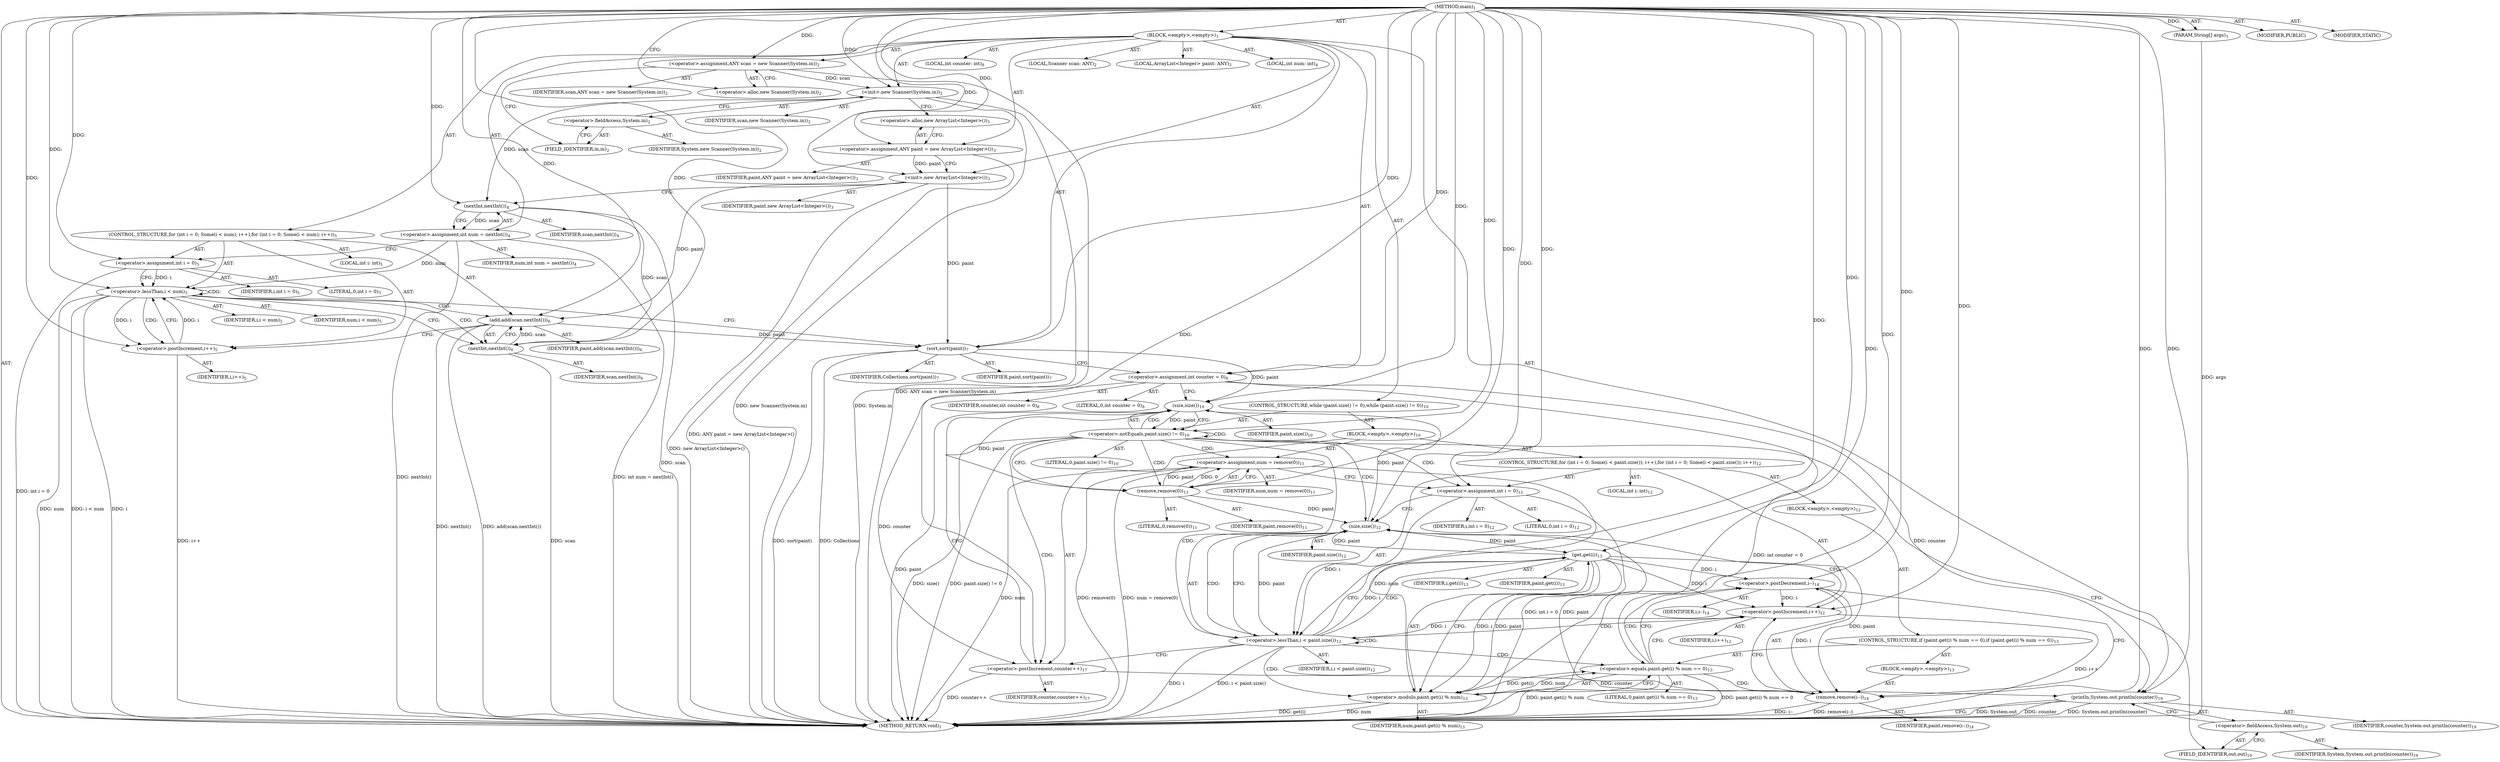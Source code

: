 digraph "main" {  
"21" [label = <(METHOD,main)<SUB>1</SUB>> ]
"22" [label = <(PARAM,String[] args)<SUB>1</SUB>> ]
"23" [label = <(BLOCK,&lt;empty&gt;,&lt;empty&gt;)<SUB>1</SUB>> ]
"4" [label = <(LOCAL,Scanner scan: ANY)<SUB>2</SUB>> ]
"24" [label = <(&lt;operator&gt;.assignment,ANY scan = new Scanner(System.in))<SUB>2</SUB>> ]
"25" [label = <(IDENTIFIER,scan,ANY scan = new Scanner(System.in))<SUB>2</SUB>> ]
"26" [label = <(&lt;operator&gt;.alloc,new Scanner(System.in))<SUB>2</SUB>> ]
"27" [label = <(&lt;init&gt;,new Scanner(System.in))<SUB>2</SUB>> ]
"3" [label = <(IDENTIFIER,scan,new Scanner(System.in))<SUB>2</SUB>> ]
"28" [label = <(&lt;operator&gt;.fieldAccess,System.in)<SUB>2</SUB>> ]
"29" [label = <(IDENTIFIER,System,new Scanner(System.in))<SUB>2</SUB>> ]
"30" [label = <(FIELD_IDENTIFIER,in,in)<SUB>2</SUB>> ]
"6" [label = <(LOCAL,ArrayList&lt;Integer&gt; paint: ANY)<SUB>3</SUB>> ]
"31" [label = <(&lt;operator&gt;.assignment,ANY paint = new ArrayList&lt;Integer&gt;())<SUB>3</SUB>> ]
"32" [label = <(IDENTIFIER,paint,ANY paint = new ArrayList&lt;Integer&gt;())<SUB>3</SUB>> ]
"33" [label = <(&lt;operator&gt;.alloc,new ArrayList&lt;Integer&gt;())<SUB>3</SUB>> ]
"34" [label = <(&lt;init&gt;,new ArrayList&lt;Integer&gt;())<SUB>3</SUB>> ]
"5" [label = <(IDENTIFIER,paint,new ArrayList&lt;Integer&gt;())<SUB>3</SUB>> ]
"35" [label = <(LOCAL,int num: int)<SUB>4</SUB>> ]
"36" [label = <(&lt;operator&gt;.assignment,int num = nextInt())<SUB>4</SUB>> ]
"37" [label = <(IDENTIFIER,num,int num = nextInt())<SUB>4</SUB>> ]
"38" [label = <(nextInt,nextInt())<SUB>4</SUB>> ]
"39" [label = <(IDENTIFIER,scan,nextInt())<SUB>4</SUB>> ]
"40" [label = <(CONTROL_STRUCTURE,for (int i = 0; Some(i &lt; num); i++),for (int i = 0; Some(i &lt; num); i++))<SUB>5</SUB>> ]
"41" [label = <(LOCAL,int i: int)<SUB>5</SUB>> ]
"42" [label = <(&lt;operator&gt;.assignment,int i = 0)<SUB>5</SUB>> ]
"43" [label = <(IDENTIFIER,i,int i = 0)<SUB>5</SUB>> ]
"44" [label = <(LITERAL,0,int i = 0)<SUB>5</SUB>> ]
"45" [label = <(&lt;operator&gt;.lessThan,i &lt; num)<SUB>5</SUB>> ]
"46" [label = <(IDENTIFIER,i,i &lt; num)<SUB>5</SUB>> ]
"47" [label = <(IDENTIFIER,num,i &lt; num)<SUB>5</SUB>> ]
"48" [label = <(&lt;operator&gt;.postIncrement,i++)<SUB>5</SUB>> ]
"49" [label = <(IDENTIFIER,i,i++)<SUB>5</SUB>> ]
"50" [label = <(add,add(scan.nextInt()))<SUB>6</SUB>> ]
"51" [label = <(IDENTIFIER,paint,add(scan.nextInt()))<SUB>6</SUB>> ]
"52" [label = <(nextInt,nextInt())<SUB>6</SUB>> ]
"53" [label = <(IDENTIFIER,scan,nextInt())<SUB>6</SUB>> ]
"54" [label = <(sort,sort(paint))<SUB>7</SUB>> ]
"55" [label = <(IDENTIFIER,Collections,sort(paint))<SUB>7</SUB>> ]
"56" [label = <(IDENTIFIER,paint,sort(paint))<SUB>7</SUB>> ]
"57" [label = <(LOCAL,int counter: int)<SUB>8</SUB>> ]
"58" [label = <(&lt;operator&gt;.assignment,int counter = 0)<SUB>8</SUB>> ]
"59" [label = <(IDENTIFIER,counter,int counter = 0)<SUB>8</SUB>> ]
"60" [label = <(LITERAL,0,int counter = 0)<SUB>8</SUB>> ]
"61" [label = <(CONTROL_STRUCTURE,while (paint.size() != 0),while (paint.size() != 0))<SUB>10</SUB>> ]
"62" [label = <(&lt;operator&gt;.notEquals,paint.size() != 0)<SUB>10</SUB>> ]
"63" [label = <(size,size())<SUB>10</SUB>> ]
"64" [label = <(IDENTIFIER,paint,size())<SUB>10</SUB>> ]
"65" [label = <(LITERAL,0,paint.size() != 0)<SUB>10</SUB>> ]
"66" [label = <(BLOCK,&lt;empty&gt;,&lt;empty&gt;)<SUB>10</SUB>> ]
"67" [label = <(&lt;operator&gt;.assignment,num = remove(0))<SUB>11</SUB>> ]
"68" [label = <(IDENTIFIER,num,num = remove(0))<SUB>11</SUB>> ]
"69" [label = <(remove,remove(0))<SUB>11</SUB>> ]
"70" [label = <(IDENTIFIER,paint,remove(0))<SUB>11</SUB>> ]
"71" [label = <(LITERAL,0,remove(0))<SUB>11</SUB>> ]
"72" [label = <(CONTROL_STRUCTURE,for (int i = 0; Some(i &lt; paint.size()); i++),for (int i = 0; Some(i &lt; paint.size()); i++))<SUB>12</SUB>> ]
"73" [label = <(LOCAL,int i: int)<SUB>12</SUB>> ]
"74" [label = <(&lt;operator&gt;.assignment,int i = 0)<SUB>12</SUB>> ]
"75" [label = <(IDENTIFIER,i,int i = 0)<SUB>12</SUB>> ]
"76" [label = <(LITERAL,0,int i = 0)<SUB>12</SUB>> ]
"77" [label = <(&lt;operator&gt;.lessThan,i &lt; paint.size())<SUB>12</SUB>> ]
"78" [label = <(IDENTIFIER,i,i &lt; paint.size())<SUB>12</SUB>> ]
"79" [label = <(size,size())<SUB>12</SUB>> ]
"80" [label = <(IDENTIFIER,paint,size())<SUB>12</SUB>> ]
"81" [label = <(&lt;operator&gt;.postIncrement,i++)<SUB>12</SUB>> ]
"82" [label = <(IDENTIFIER,i,i++)<SUB>12</SUB>> ]
"83" [label = <(BLOCK,&lt;empty&gt;,&lt;empty&gt;)<SUB>12</SUB>> ]
"84" [label = <(CONTROL_STRUCTURE,if (paint.get(i) % num == 0),if (paint.get(i) % num == 0))<SUB>13</SUB>> ]
"85" [label = <(&lt;operator&gt;.equals,paint.get(i) % num == 0)<SUB>13</SUB>> ]
"86" [label = <(&lt;operator&gt;.modulo,paint.get(i) % num)<SUB>13</SUB>> ]
"87" [label = <(get,get(i))<SUB>13</SUB>> ]
"88" [label = <(IDENTIFIER,paint,get(i))<SUB>13</SUB>> ]
"89" [label = <(IDENTIFIER,i,get(i))<SUB>13</SUB>> ]
"90" [label = <(IDENTIFIER,num,paint.get(i) % num)<SUB>13</SUB>> ]
"91" [label = <(LITERAL,0,paint.get(i) % num == 0)<SUB>13</SUB>> ]
"92" [label = <(BLOCK,&lt;empty&gt;,&lt;empty&gt;)<SUB>13</SUB>> ]
"93" [label = <(remove,remove(i--))<SUB>14</SUB>> ]
"94" [label = <(IDENTIFIER,paint,remove(i--))<SUB>14</SUB>> ]
"95" [label = <(&lt;operator&gt;.postDecrement,i--)<SUB>14</SUB>> ]
"96" [label = <(IDENTIFIER,i,i--)<SUB>14</SUB>> ]
"97" [label = <(&lt;operator&gt;.postIncrement,counter++)<SUB>17</SUB>> ]
"98" [label = <(IDENTIFIER,counter,counter++)<SUB>17</SUB>> ]
"99" [label = <(println,System.out.println(counter))<SUB>19</SUB>> ]
"100" [label = <(&lt;operator&gt;.fieldAccess,System.out)<SUB>19</SUB>> ]
"101" [label = <(IDENTIFIER,System,System.out.println(counter))<SUB>19</SUB>> ]
"102" [label = <(FIELD_IDENTIFIER,out,out)<SUB>19</SUB>> ]
"103" [label = <(IDENTIFIER,counter,System.out.println(counter))<SUB>19</SUB>> ]
"104" [label = <(MODIFIER,PUBLIC)> ]
"105" [label = <(MODIFIER,STATIC)> ]
"106" [label = <(METHOD_RETURN,void)<SUB>1</SUB>> ]
  "21" -> "22"  [ label = "AST: "] 
  "21" -> "23"  [ label = "AST: "] 
  "21" -> "104"  [ label = "AST: "] 
  "21" -> "105"  [ label = "AST: "] 
  "21" -> "106"  [ label = "AST: "] 
  "23" -> "4"  [ label = "AST: "] 
  "23" -> "24"  [ label = "AST: "] 
  "23" -> "27"  [ label = "AST: "] 
  "23" -> "6"  [ label = "AST: "] 
  "23" -> "31"  [ label = "AST: "] 
  "23" -> "34"  [ label = "AST: "] 
  "23" -> "35"  [ label = "AST: "] 
  "23" -> "36"  [ label = "AST: "] 
  "23" -> "40"  [ label = "AST: "] 
  "23" -> "54"  [ label = "AST: "] 
  "23" -> "57"  [ label = "AST: "] 
  "23" -> "58"  [ label = "AST: "] 
  "23" -> "61"  [ label = "AST: "] 
  "23" -> "99"  [ label = "AST: "] 
  "24" -> "25"  [ label = "AST: "] 
  "24" -> "26"  [ label = "AST: "] 
  "27" -> "3"  [ label = "AST: "] 
  "27" -> "28"  [ label = "AST: "] 
  "28" -> "29"  [ label = "AST: "] 
  "28" -> "30"  [ label = "AST: "] 
  "31" -> "32"  [ label = "AST: "] 
  "31" -> "33"  [ label = "AST: "] 
  "34" -> "5"  [ label = "AST: "] 
  "36" -> "37"  [ label = "AST: "] 
  "36" -> "38"  [ label = "AST: "] 
  "38" -> "39"  [ label = "AST: "] 
  "40" -> "41"  [ label = "AST: "] 
  "40" -> "42"  [ label = "AST: "] 
  "40" -> "45"  [ label = "AST: "] 
  "40" -> "48"  [ label = "AST: "] 
  "40" -> "50"  [ label = "AST: "] 
  "42" -> "43"  [ label = "AST: "] 
  "42" -> "44"  [ label = "AST: "] 
  "45" -> "46"  [ label = "AST: "] 
  "45" -> "47"  [ label = "AST: "] 
  "48" -> "49"  [ label = "AST: "] 
  "50" -> "51"  [ label = "AST: "] 
  "50" -> "52"  [ label = "AST: "] 
  "52" -> "53"  [ label = "AST: "] 
  "54" -> "55"  [ label = "AST: "] 
  "54" -> "56"  [ label = "AST: "] 
  "58" -> "59"  [ label = "AST: "] 
  "58" -> "60"  [ label = "AST: "] 
  "61" -> "62"  [ label = "AST: "] 
  "61" -> "66"  [ label = "AST: "] 
  "62" -> "63"  [ label = "AST: "] 
  "62" -> "65"  [ label = "AST: "] 
  "63" -> "64"  [ label = "AST: "] 
  "66" -> "67"  [ label = "AST: "] 
  "66" -> "72"  [ label = "AST: "] 
  "66" -> "97"  [ label = "AST: "] 
  "67" -> "68"  [ label = "AST: "] 
  "67" -> "69"  [ label = "AST: "] 
  "69" -> "70"  [ label = "AST: "] 
  "69" -> "71"  [ label = "AST: "] 
  "72" -> "73"  [ label = "AST: "] 
  "72" -> "74"  [ label = "AST: "] 
  "72" -> "77"  [ label = "AST: "] 
  "72" -> "81"  [ label = "AST: "] 
  "72" -> "83"  [ label = "AST: "] 
  "74" -> "75"  [ label = "AST: "] 
  "74" -> "76"  [ label = "AST: "] 
  "77" -> "78"  [ label = "AST: "] 
  "77" -> "79"  [ label = "AST: "] 
  "79" -> "80"  [ label = "AST: "] 
  "81" -> "82"  [ label = "AST: "] 
  "83" -> "84"  [ label = "AST: "] 
  "84" -> "85"  [ label = "AST: "] 
  "84" -> "92"  [ label = "AST: "] 
  "85" -> "86"  [ label = "AST: "] 
  "85" -> "91"  [ label = "AST: "] 
  "86" -> "87"  [ label = "AST: "] 
  "86" -> "90"  [ label = "AST: "] 
  "87" -> "88"  [ label = "AST: "] 
  "87" -> "89"  [ label = "AST: "] 
  "92" -> "93"  [ label = "AST: "] 
  "93" -> "94"  [ label = "AST: "] 
  "93" -> "95"  [ label = "AST: "] 
  "95" -> "96"  [ label = "AST: "] 
  "97" -> "98"  [ label = "AST: "] 
  "99" -> "100"  [ label = "AST: "] 
  "99" -> "103"  [ label = "AST: "] 
  "100" -> "101"  [ label = "AST: "] 
  "100" -> "102"  [ label = "AST: "] 
  "24" -> "30"  [ label = "CFG: "] 
  "27" -> "33"  [ label = "CFG: "] 
  "31" -> "34"  [ label = "CFG: "] 
  "34" -> "38"  [ label = "CFG: "] 
  "36" -> "42"  [ label = "CFG: "] 
  "54" -> "58"  [ label = "CFG: "] 
  "58" -> "63"  [ label = "CFG: "] 
  "99" -> "106"  [ label = "CFG: "] 
  "26" -> "24"  [ label = "CFG: "] 
  "28" -> "27"  [ label = "CFG: "] 
  "33" -> "31"  [ label = "CFG: "] 
  "38" -> "36"  [ label = "CFG: "] 
  "42" -> "45"  [ label = "CFG: "] 
  "45" -> "52"  [ label = "CFG: "] 
  "45" -> "54"  [ label = "CFG: "] 
  "48" -> "45"  [ label = "CFG: "] 
  "50" -> "48"  [ label = "CFG: "] 
  "62" -> "69"  [ label = "CFG: "] 
  "62" -> "102"  [ label = "CFG: "] 
  "100" -> "99"  [ label = "CFG: "] 
  "30" -> "28"  [ label = "CFG: "] 
  "52" -> "50"  [ label = "CFG: "] 
  "63" -> "62"  [ label = "CFG: "] 
  "67" -> "74"  [ label = "CFG: "] 
  "97" -> "63"  [ label = "CFG: "] 
  "102" -> "100"  [ label = "CFG: "] 
  "69" -> "67"  [ label = "CFG: "] 
  "74" -> "79"  [ label = "CFG: "] 
  "77" -> "87"  [ label = "CFG: "] 
  "77" -> "97"  [ label = "CFG: "] 
  "81" -> "79"  [ label = "CFG: "] 
  "79" -> "77"  [ label = "CFG: "] 
  "85" -> "95"  [ label = "CFG: "] 
  "85" -> "81"  [ label = "CFG: "] 
  "86" -> "85"  [ label = "CFG: "] 
  "93" -> "81"  [ label = "CFG: "] 
  "87" -> "86"  [ label = "CFG: "] 
  "95" -> "93"  [ label = "CFG: "] 
  "21" -> "26"  [ label = "CFG: "] 
  "22" -> "106"  [ label = "DDG: args"] 
  "24" -> "106"  [ label = "DDG: ANY scan = new Scanner(System.in)"] 
  "27" -> "106"  [ label = "DDG: System.in"] 
  "27" -> "106"  [ label = "DDG: new Scanner(System.in)"] 
  "31" -> "106"  [ label = "DDG: ANY paint = new ArrayList&lt;Integer&gt;()"] 
  "34" -> "106"  [ label = "DDG: new ArrayList&lt;Integer&gt;()"] 
  "38" -> "106"  [ label = "DDG: scan"] 
  "36" -> "106"  [ label = "DDG: nextInt()"] 
  "36" -> "106"  [ label = "DDG: int num = nextInt()"] 
  "42" -> "106"  [ label = "DDG: int i = 0"] 
  "45" -> "106"  [ label = "DDG: i"] 
  "45" -> "106"  [ label = "DDG: num"] 
  "45" -> "106"  [ label = "DDG: i &lt; num"] 
  "54" -> "106"  [ label = "DDG: sort(paint)"] 
  "58" -> "106"  [ label = "DDG: int counter = 0"] 
  "63" -> "106"  [ label = "DDG: paint"] 
  "62" -> "106"  [ label = "DDG: size()"] 
  "62" -> "106"  [ label = "DDG: paint.size() != 0"] 
  "99" -> "106"  [ label = "DDG: System.out"] 
  "99" -> "106"  [ label = "DDG: counter"] 
  "99" -> "106"  [ label = "DDG: System.out.println(counter)"] 
  "67" -> "106"  [ label = "DDG: num"] 
  "67" -> "106"  [ label = "DDG: remove(0)"] 
  "67" -> "106"  [ label = "DDG: num = remove(0)"] 
  "74" -> "106"  [ label = "DDG: int i = 0"] 
  "77" -> "106"  [ label = "DDG: i"] 
  "77" -> "106"  [ label = "DDG: i &lt; paint.size()"] 
  "97" -> "106"  [ label = "DDG: counter++"] 
  "86" -> "106"  [ label = "DDG: get(i)"] 
  "86" -> "106"  [ label = "DDG: num"] 
  "85" -> "106"  [ label = "DDG: paint.get(i) % num"] 
  "85" -> "106"  [ label = "DDG: paint.get(i) % num == 0"] 
  "93" -> "106"  [ label = "DDG: i--"] 
  "93" -> "106"  [ label = "DDG: remove(i--)"] 
  "81" -> "106"  [ label = "DDG: i++"] 
  "52" -> "106"  [ label = "DDG: scan"] 
  "50" -> "106"  [ label = "DDG: nextInt()"] 
  "50" -> "106"  [ label = "DDG: add(scan.nextInt())"] 
  "48" -> "106"  [ label = "DDG: i++"] 
  "54" -> "106"  [ label = "DDG: Collections"] 
  "21" -> "22"  [ label = "DDG: "] 
  "21" -> "24"  [ label = "DDG: "] 
  "21" -> "31"  [ label = "DDG: "] 
  "38" -> "36"  [ label = "DDG: scan"] 
  "21" -> "58"  [ label = "DDG: "] 
  "24" -> "27"  [ label = "DDG: scan"] 
  "21" -> "27"  [ label = "DDG: "] 
  "31" -> "34"  [ label = "DDG: paint"] 
  "21" -> "34"  [ label = "DDG: "] 
  "21" -> "42"  [ label = "DDG: "] 
  "21" -> "54"  [ label = "DDG: "] 
  "34" -> "54"  [ label = "DDG: paint"] 
  "50" -> "54"  [ label = "DDG: paint"] 
  "58" -> "99"  [ label = "DDG: counter"] 
  "97" -> "99"  [ label = "DDG: counter"] 
  "21" -> "99"  [ label = "DDG: "] 
  "27" -> "38"  [ label = "DDG: scan"] 
  "21" -> "38"  [ label = "DDG: "] 
  "42" -> "45"  [ label = "DDG: i"] 
  "48" -> "45"  [ label = "DDG: i"] 
  "21" -> "45"  [ label = "DDG: "] 
  "36" -> "45"  [ label = "DDG: num"] 
  "45" -> "48"  [ label = "DDG: i"] 
  "21" -> "48"  [ label = "DDG: "] 
  "34" -> "50"  [ label = "DDG: paint"] 
  "21" -> "50"  [ label = "DDG: "] 
  "52" -> "50"  [ label = "DDG: scan"] 
  "63" -> "62"  [ label = "DDG: paint"] 
  "21" -> "62"  [ label = "DDG: "] 
  "69" -> "67"  [ label = "DDG: paint"] 
  "69" -> "67"  [ label = "DDG: 0"] 
  "38" -> "52"  [ label = "DDG: scan"] 
  "21" -> "52"  [ label = "DDG: "] 
  "54" -> "63"  [ label = "DDG: paint"] 
  "79" -> "63"  [ label = "DDG: paint"] 
  "21" -> "63"  [ label = "DDG: "] 
  "21" -> "74"  [ label = "DDG: "] 
  "58" -> "97"  [ label = "DDG: counter"] 
  "21" -> "97"  [ label = "DDG: "] 
  "63" -> "69"  [ label = "DDG: paint"] 
  "21" -> "69"  [ label = "DDG: "] 
  "74" -> "77"  [ label = "DDG: i"] 
  "81" -> "77"  [ label = "DDG: i"] 
  "21" -> "77"  [ label = "DDG: "] 
  "79" -> "77"  [ label = "DDG: paint"] 
  "87" -> "81"  [ label = "DDG: i"] 
  "95" -> "81"  [ label = "DDG: i"] 
  "21" -> "81"  [ label = "DDG: "] 
  "69" -> "79"  [ label = "DDG: paint"] 
  "87" -> "79"  [ label = "DDG: paint"] 
  "93" -> "79"  [ label = "DDG: paint"] 
  "21" -> "79"  [ label = "DDG: "] 
  "86" -> "85"  [ label = "DDG: get(i)"] 
  "86" -> "85"  [ label = "DDG: num"] 
  "21" -> "85"  [ label = "DDG: "] 
  "87" -> "86"  [ label = "DDG: paint"] 
  "87" -> "86"  [ label = "DDG: i"] 
  "67" -> "86"  [ label = "DDG: num"] 
  "21" -> "86"  [ label = "DDG: "] 
  "87" -> "93"  [ label = "DDG: paint"] 
  "21" -> "93"  [ label = "DDG: "] 
  "95" -> "93"  [ label = "DDG: i"] 
  "79" -> "87"  [ label = "DDG: paint"] 
  "21" -> "87"  [ label = "DDG: "] 
  "77" -> "87"  [ label = "DDG: i"] 
  "87" -> "95"  [ label = "DDG: i"] 
  "21" -> "95"  [ label = "DDG: "] 
  "45" -> "48"  [ label = "CDG: "] 
  "45" -> "52"  [ label = "CDG: "] 
  "45" -> "45"  [ label = "CDG: "] 
  "45" -> "50"  [ label = "CDG: "] 
  "62" -> "77"  [ label = "CDG: "] 
  "62" -> "69"  [ label = "CDG: "] 
  "62" -> "67"  [ label = "CDG: "] 
  "62" -> "74"  [ label = "CDG: "] 
  "62" -> "63"  [ label = "CDG: "] 
  "62" -> "97"  [ label = "CDG: "] 
  "62" -> "62"  [ label = "CDG: "] 
  "62" -> "79"  [ label = "CDG: "] 
  "77" -> "77"  [ label = "CDG: "] 
  "77" -> "81"  [ label = "CDG: "] 
  "77" -> "85"  [ label = "CDG: "] 
  "77" -> "87"  [ label = "CDG: "] 
  "77" -> "79"  [ label = "CDG: "] 
  "77" -> "86"  [ label = "CDG: "] 
  "85" -> "95"  [ label = "CDG: "] 
  "85" -> "93"  [ label = "CDG: "] 
}

